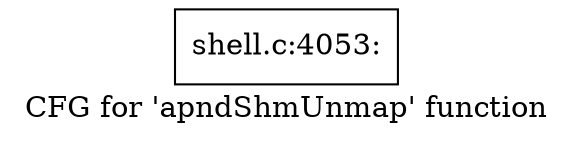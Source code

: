 digraph "CFG for 'apndShmUnmap' function" {
	label="CFG for 'apndShmUnmap' function";

	Node0x5602762325d0 [shape=record,label="{shell.c:4053:}"];
}
